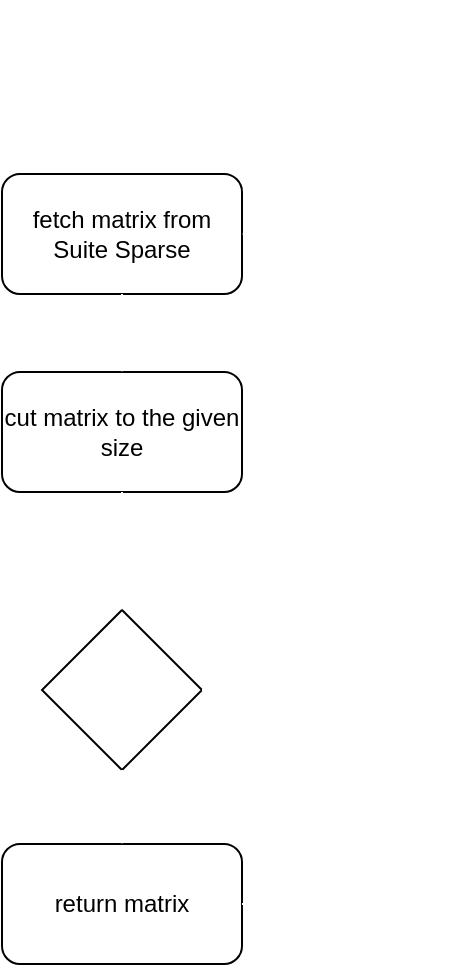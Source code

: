 <mxfile version="10.4.6" type="device"><diagram name="Page-1" id="e7e014a7-5840-1c2e-5031-d8a46d1fe8dd"><mxGraphModel dx="754" dy="518" grid="1" gridSize="10" guides="1" tooltips="1" connect="1" arrows="1" fold="1" page="1" pageScale="1" pageWidth="1169" pageHeight="826" background="#ffffff" math="0" shadow="0"><root><mxCell id="0"/><mxCell id="1" parent="0"/><mxCell id="p6sxbu21Dc8j7Wu5HWVL-7" value="" style="ellipse;shape=startState;fillColor=#FFFFFF;strokeColor=#FFFFFF;" parent="1" vertex="1"><mxGeometry x="265" y="109" width="30" height="30" as="geometry"/></mxCell><mxCell id="p6sxbu21Dc8j7Wu5HWVL-8" value="" style="edgeStyle=elbowEdgeStyle;elbow=horizontal;verticalAlign=bottom;endArrow=open;endSize=8;strokeColor=#FFFFFF;endFill=1;rounded=0" parent="1" source="p6sxbu21Dc8j7Wu5HWVL-7" target="p6sxbu21Dc8j7Wu5HWVL-9" edge="1"><mxGeometry x="100" y="40" as="geometry"><mxPoint x="115.5" y="110" as="targetPoint"/><Array as="points"><mxPoint x="281" y="239"/></Array></mxGeometry></mxCell><mxCell id="p6sxbu21Dc8j7Wu5HWVL-9" value="fetch matrix from Suite Sparse&lt;br&gt;" style="rounded=1;whiteSpace=wrap;html=1;" parent="1" vertex="1"><mxGeometry x="220" y="195" width="120" height="60" as="geometry"/></mxCell><mxCell id="p6sxbu21Dc8j7Wu5HWVL-10" value="cut matrix to the given size" style="rounded=1;whiteSpace=wrap;html=1;" parent="1" vertex="1"><mxGeometry x="220" y="294" width="120" height="60" as="geometry"/></mxCell><mxCell id="p6sxbu21Dc8j7Wu5HWVL-11" value="return matrix" style="rounded=1;whiteSpace=wrap;html=1;" parent="1" vertex="1"><mxGeometry x="220" y="530" width="120" height="60" as="geometry"/></mxCell><mxCell id="p6sxbu21Dc8j7Wu5HWVL-12" value="" style="rhombus;whiteSpace=wrap;html=1;" parent="1" vertex="1"><mxGeometry x="240" y="413" width="80" height="80" as="geometry"/></mxCell><mxCell id="p6sxbu21Dc8j7Wu5HWVL-13" value="" style="endArrow=classic;html=1;entryX=0.5;entryY=0;exitX=0.5;exitY=1;strokeColor=#FFFFFF;" parent="1" source="p6sxbu21Dc8j7Wu5HWVL-12" target="p6sxbu21Dc8j7Wu5HWVL-11" edge="1"><mxGeometry width="50" height="50" relative="1" as="geometry"><mxPoint x="5" y="641" as="sourcePoint"/><mxPoint x="55" y="591" as="targetPoint"/></mxGeometry></mxCell><mxCell id="p6sxbu21Dc8j7Wu5HWVL-14" value="" style="endArrow=classic;html=1;exitX=0.5;exitY=1;strokeColor=#FFFFFF;" parent="1" source="p6sxbu21Dc8j7Wu5HWVL-10" target="p6sxbu21Dc8j7Wu5HWVL-12" edge="1"><mxGeometry width="50" height="50" relative="1" as="geometry"><mxPoint x="5" y="641" as="sourcePoint"/><mxPoint x="115" y="341" as="targetPoint"/></mxGeometry></mxCell><mxCell id="p6sxbu21Dc8j7Wu5HWVL-15" value="" style="endArrow=classic;html=1;entryX=0.5;entryY=0;exitX=0.5;exitY=1;strokeColor=#FFFFFF;" parent="1" source="p6sxbu21Dc8j7Wu5HWVL-9" target="p6sxbu21Dc8j7Wu5HWVL-10" edge="1"><mxGeometry width="50" height="50" relative="1" as="geometry"><mxPoint x="5" y="641" as="sourcePoint"/><mxPoint x="55" y="591" as="targetPoint"/></mxGeometry></mxCell><mxCell id="p6sxbu21Dc8j7Wu5HWVL-16" value="" style="endArrow=classic;html=1;entryX=1;entryY=0.5;exitX=1;exitY=0.5;rounded=0;strokeColor=#FFFFFF;" parent="1" source="p6sxbu21Dc8j7Wu5HWVL-12" target="p6sxbu21Dc8j7Wu5HWVL-9" edge="1"><mxGeometry width="50" height="50" relative="1" as="geometry"><mxPoint x="5" y="641" as="sourcePoint"/><mxPoint x="55" y="591" as="targetPoint"/><Array as="points"><mxPoint x="410" y="453"/><mxPoint x="410" y="225"/></Array></mxGeometry></mxCell><mxCell id="p6sxbu21Dc8j7Wu5HWVL-17" value="" style="ellipse;html=1;shape=endState;fillColor=#FFFFFF;strokeColor=#FFFFFF;" parent="1" vertex="1"><mxGeometry x="408" y="545" width="30" height="30" as="geometry"/></mxCell><mxCell id="p6sxbu21Dc8j7Wu5HWVL-18" value="" style="endArrow=classic;html=1;entryX=0;entryY=0.5;exitX=1;exitY=0.5;strokeColor=#FFFFFF;" parent="1" source="p6sxbu21Dc8j7Wu5HWVL-11" target="p6sxbu21Dc8j7Wu5HWVL-17" edge="1"><mxGeometry width="50" height="50" relative="1" as="geometry"><mxPoint x="5" y="641" as="sourcePoint"/><mxPoint x="55" y="591" as="targetPoint"/></mxGeometry></mxCell><mxCell id="p6sxbu21Dc8j7Wu5HWVL-19" value="&lt;font color=&quot;#ffffff&quot;&gt;[matrix is regular]&lt;/font&gt;" style="text;html=1;resizable=0;points=[];autosize=1;align=left;verticalAlign=top;spacingTop=-4;" parent="1" vertex="1"><mxGeometry x="288" y="498" width="110" height="20" as="geometry"/></mxCell><mxCell id="p6sxbu21Dc8j7Wu5HWVL-20" value="&lt;font color=&quot;#ffffff&quot;&gt;[matrix ist not regular]&lt;/font&gt;" style="text;html=1;resizable=0;points=[];autosize=1;align=left;verticalAlign=top;spacingTop=-4;" parent="1" vertex="1"><mxGeometry x="320" y="452" width="130" height="20" as="geometry"/></mxCell></root></mxGraphModel></diagram></mxfile>